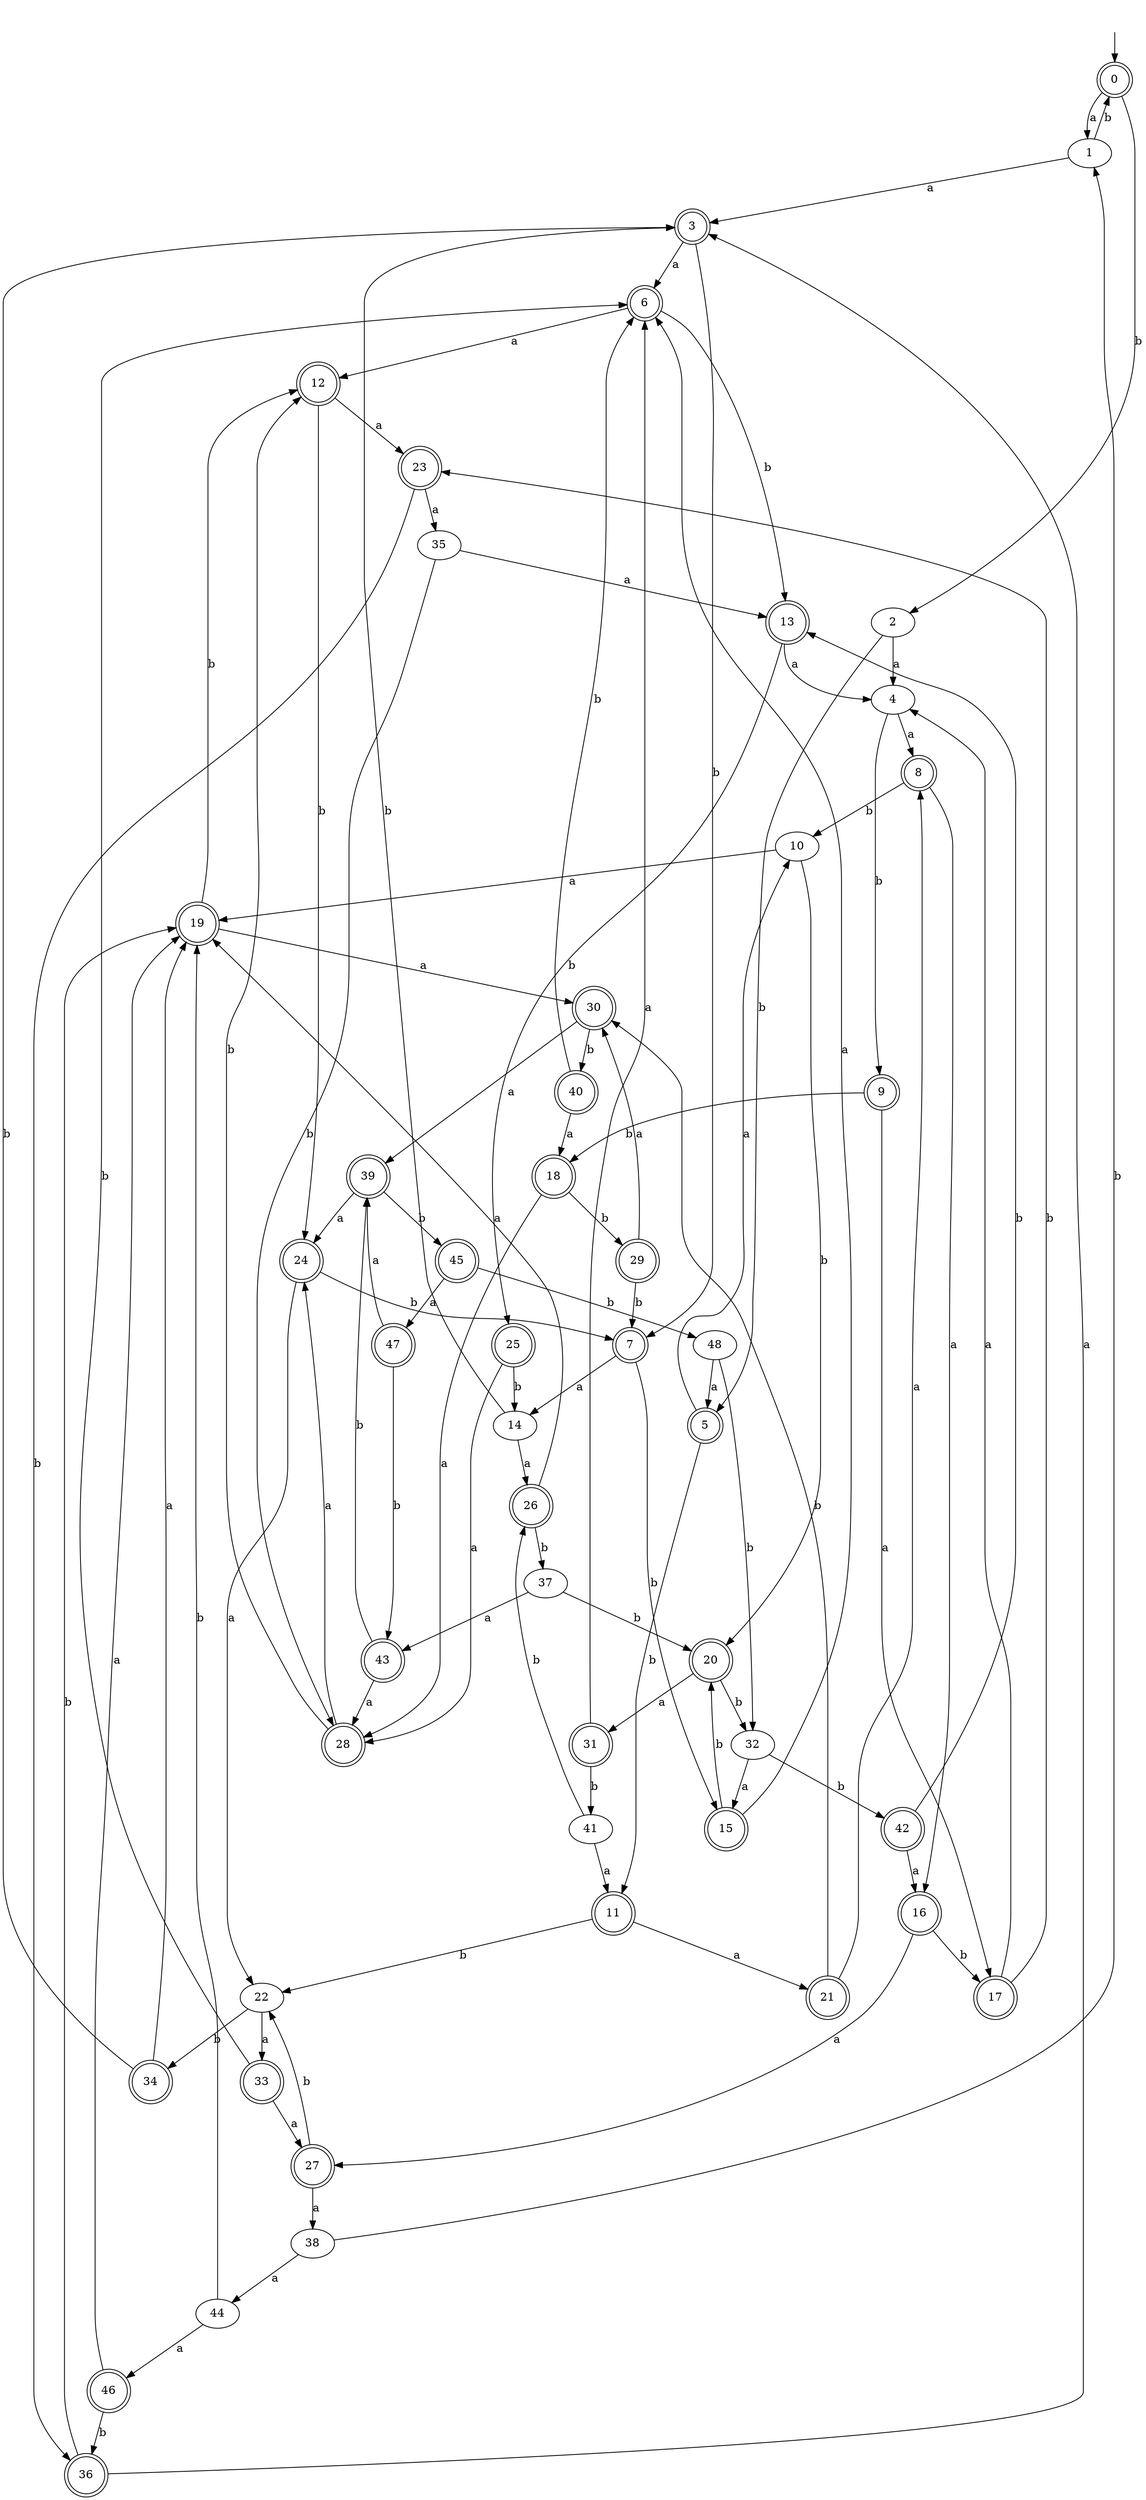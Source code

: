 digraph RandomDFA {
  __start0 [label="", shape=none];
  __start0 -> 0 [label=""];
  0 [shape=circle] [shape=doublecircle]
  0 -> 1 [label="a"]
  0 -> 2 [label="b"]
  1
  1 -> 3 [label="a"]
  1 -> 0 [label="b"]
  2
  2 -> 4 [label="a"]
  2 -> 5 [label="b"]
  3 [shape=doublecircle]
  3 -> 6 [label="a"]
  3 -> 7 [label="b"]
  4
  4 -> 8 [label="a"]
  4 -> 9 [label="b"]
  5 [shape=doublecircle]
  5 -> 10 [label="a"]
  5 -> 11 [label="b"]
  6 [shape=doublecircle]
  6 -> 12 [label="a"]
  6 -> 13 [label="b"]
  7 [shape=doublecircle]
  7 -> 14 [label="a"]
  7 -> 15 [label="b"]
  8 [shape=doublecircle]
  8 -> 16 [label="a"]
  8 -> 10 [label="b"]
  9 [shape=doublecircle]
  9 -> 17 [label="a"]
  9 -> 18 [label="b"]
  10
  10 -> 19 [label="a"]
  10 -> 20 [label="b"]
  11 [shape=doublecircle]
  11 -> 21 [label="a"]
  11 -> 22 [label="b"]
  12 [shape=doublecircle]
  12 -> 23 [label="a"]
  12 -> 24 [label="b"]
  13 [shape=doublecircle]
  13 -> 4 [label="a"]
  13 -> 25 [label="b"]
  14
  14 -> 26 [label="a"]
  14 -> 3 [label="b"]
  15 [shape=doublecircle]
  15 -> 6 [label="a"]
  15 -> 20 [label="b"]
  16 [shape=doublecircle]
  16 -> 27 [label="a"]
  16 -> 17 [label="b"]
  17 [shape=doublecircle]
  17 -> 4 [label="a"]
  17 -> 23 [label="b"]
  18 [shape=doublecircle]
  18 -> 28 [label="a"]
  18 -> 29 [label="b"]
  19 [shape=doublecircle]
  19 -> 30 [label="a"]
  19 -> 12 [label="b"]
  20 [shape=doublecircle]
  20 -> 31 [label="a"]
  20 -> 32 [label="b"]
  21 [shape=doublecircle]
  21 -> 8 [label="a"]
  21 -> 30 [label="b"]
  22
  22 -> 33 [label="a"]
  22 -> 34 [label="b"]
  23 [shape=doublecircle]
  23 -> 35 [label="a"]
  23 -> 36 [label="b"]
  24 [shape=doublecircle]
  24 -> 22 [label="a"]
  24 -> 7 [label="b"]
  25 [shape=doublecircle]
  25 -> 28 [label="a"]
  25 -> 14 [label="b"]
  26 [shape=doublecircle]
  26 -> 19 [label="a"]
  26 -> 37 [label="b"]
  27 [shape=doublecircle]
  27 -> 38 [label="a"]
  27 -> 22 [label="b"]
  28 [shape=doublecircle]
  28 -> 24 [label="a"]
  28 -> 12 [label="b"]
  29 [shape=doublecircle]
  29 -> 30 [label="a"]
  29 -> 7 [label="b"]
  30 [shape=doublecircle]
  30 -> 39 [label="a"]
  30 -> 40 [label="b"]
  31 [shape=doublecircle]
  31 -> 6 [label="a"]
  31 -> 41 [label="b"]
  32
  32 -> 15 [label="a"]
  32 -> 42 [label="b"]
  33 [shape=doublecircle]
  33 -> 27 [label="a"]
  33 -> 6 [label="b"]
  34 [shape=doublecircle]
  34 -> 19 [label="a"]
  34 -> 3 [label="b"]
  35
  35 -> 13 [label="a"]
  35 -> 28 [label="b"]
  36 [shape=doublecircle]
  36 -> 3 [label="a"]
  36 -> 19 [label="b"]
  37
  37 -> 43 [label="a"]
  37 -> 20 [label="b"]
  38
  38 -> 44 [label="a"]
  38 -> 1 [label="b"]
  39 [shape=doublecircle]
  39 -> 24 [label="a"]
  39 -> 45 [label="b"]
  40 [shape=doublecircle]
  40 -> 18 [label="a"]
  40 -> 6 [label="b"]
  41
  41 -> 11 [label="a"]
  41 -> 26 [label="b"]
  42 [shape=doublecircle]
  42 -> 16 [label="a"]
  42 -> 13 [label="b"]
  43 [shape=doublecircle]
  43 -> 28 [label="a"]
  43 -> 39 [label="b"]
  44
  44 -> 46 [label="a"]
  44 -> 19 [label="b"]
  45 [shape=doublecircle]
  45 -> 47 [label="a"]
  45 -> 48 [label="b"]
  46 [shape=doublecircle]
  46 -> 19 [label="a"]
  46 -> 36 [label="b"]
  47 [shape=doublecircle]
  47 -> 39 [label="a"]
  47 -> 43 [label="b"]
  48
  48 -> 5 [label="a"]
  48 -> 32 [label="b"]
}
